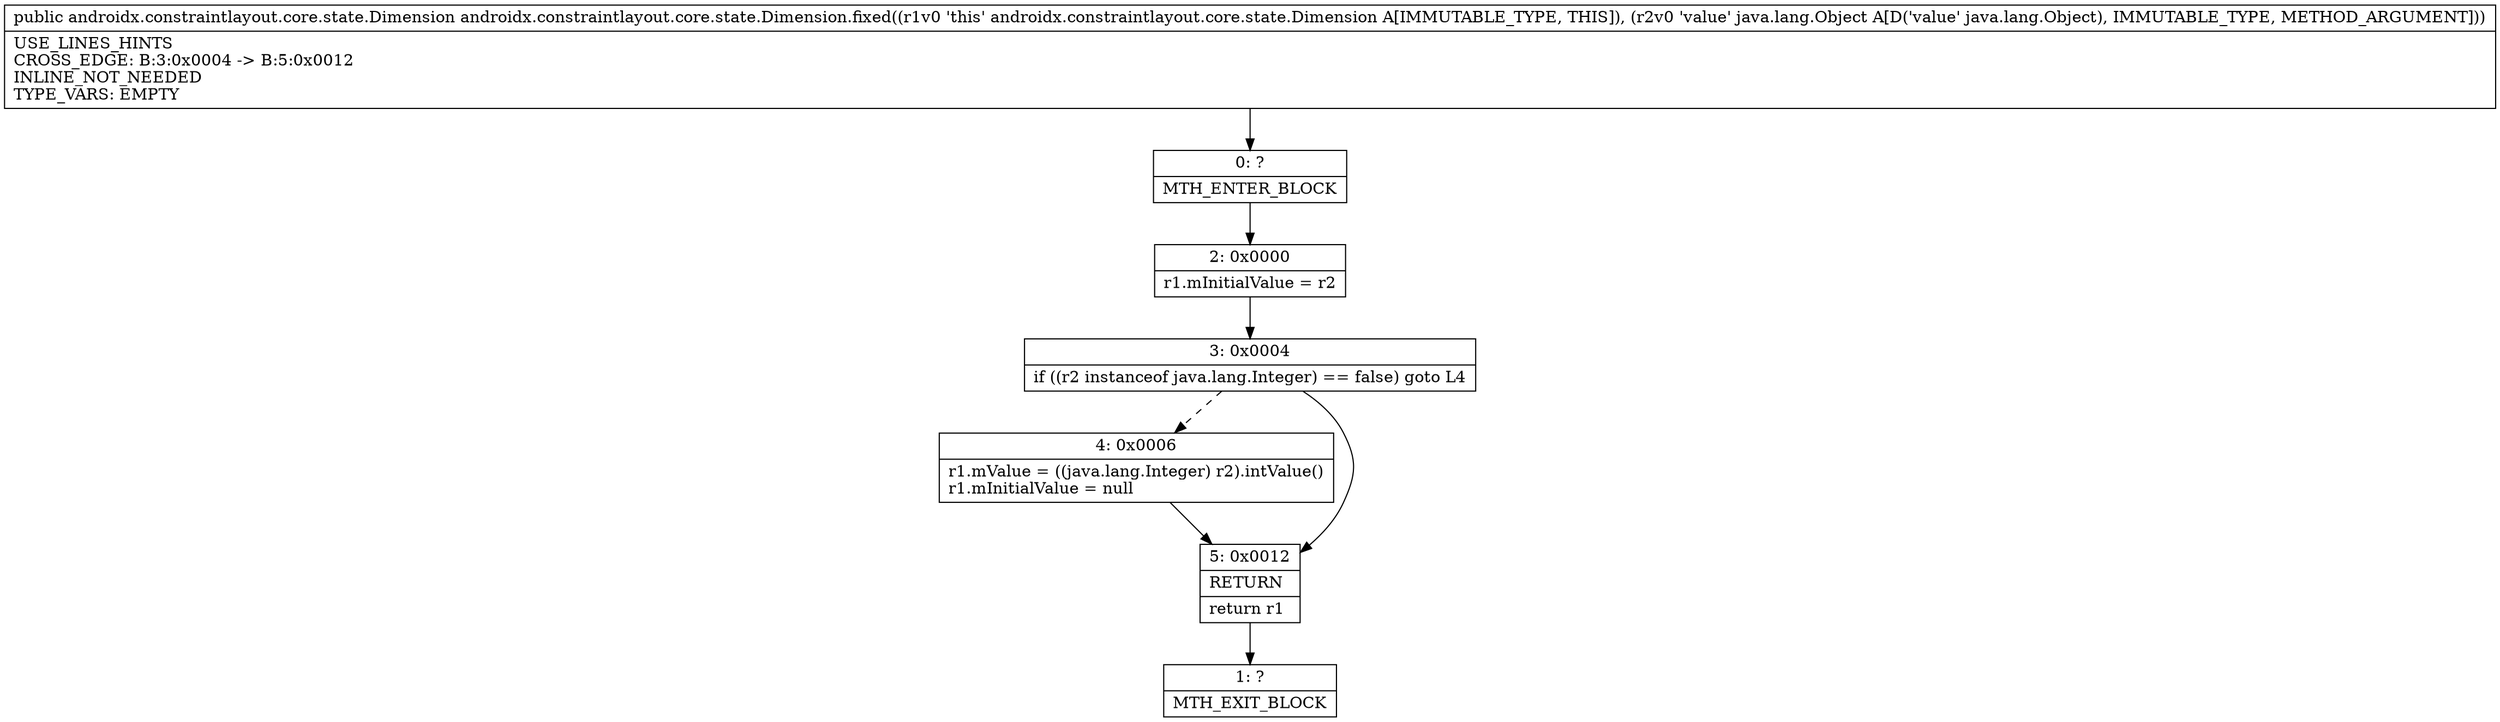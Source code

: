 digraph "CFG forandroidx.constraintlayout.core.state.Dimension.fixed(Ljava\/lang\/Object;)Landroidx\/constraintlayout\/core\/state\/Dimension;" {
Node_0 [shape=record,label="{0\:\ ?|MTH_ENTER_BLOCK\l}"];
Node_2 [shape=record,label="{2\:\ 0x0000|r1.mInitialValue = r2\l}"];
Node_3 [shape=record,label="{3\:\ 0x0004|if ((r2 instanceof java.lang.Integer) == false) goto L4\l}"];
Node_4 [shape=record,label="{4\:\ 0x0006|r1.mValue = ((java.lang.Integer) r2).intValue()\lr1.mInitialValue = null\l}"];
Node_5 [shape=record,label="{5\:\ 0x0012|RETURN\l|return r1\l}"];
Node_1 [shape=record,label="{1\:\ ?|MTH_EXIT_BLOCK\l}"];
MethodNode[shape=record,label="{public androidx.constraintlayout.core.state.Dimension androidx.constraintlayout.core.state.Dimension.fixed((r1v0 'this' androidx.constraintlayout.core.state.Dimension A[IMMUTABLE_TYPE, THIS]), (r2v0 'value' java.lang.Object A[D('value' java.lang.Object), IMMUTABLE_TYPE, METHOD_ARGUMENT]))  | USE_LINES_HINTS\lCROSS_EDGE: B:3:0x0004 \-\> B:5:0x0012\lINLINE_NOT_NEEDED\lTYPE_VARS: EMPTY\l}"];
MethodNode -> Node_0;Node_0 -> Node_2;
Node_2 -> Node_3;
Node_3 -> Node_4[style=dashed];
Node_3 -> Node_5;
Node_4 -> Node_5;
Node_5 -> Node_1;
}

